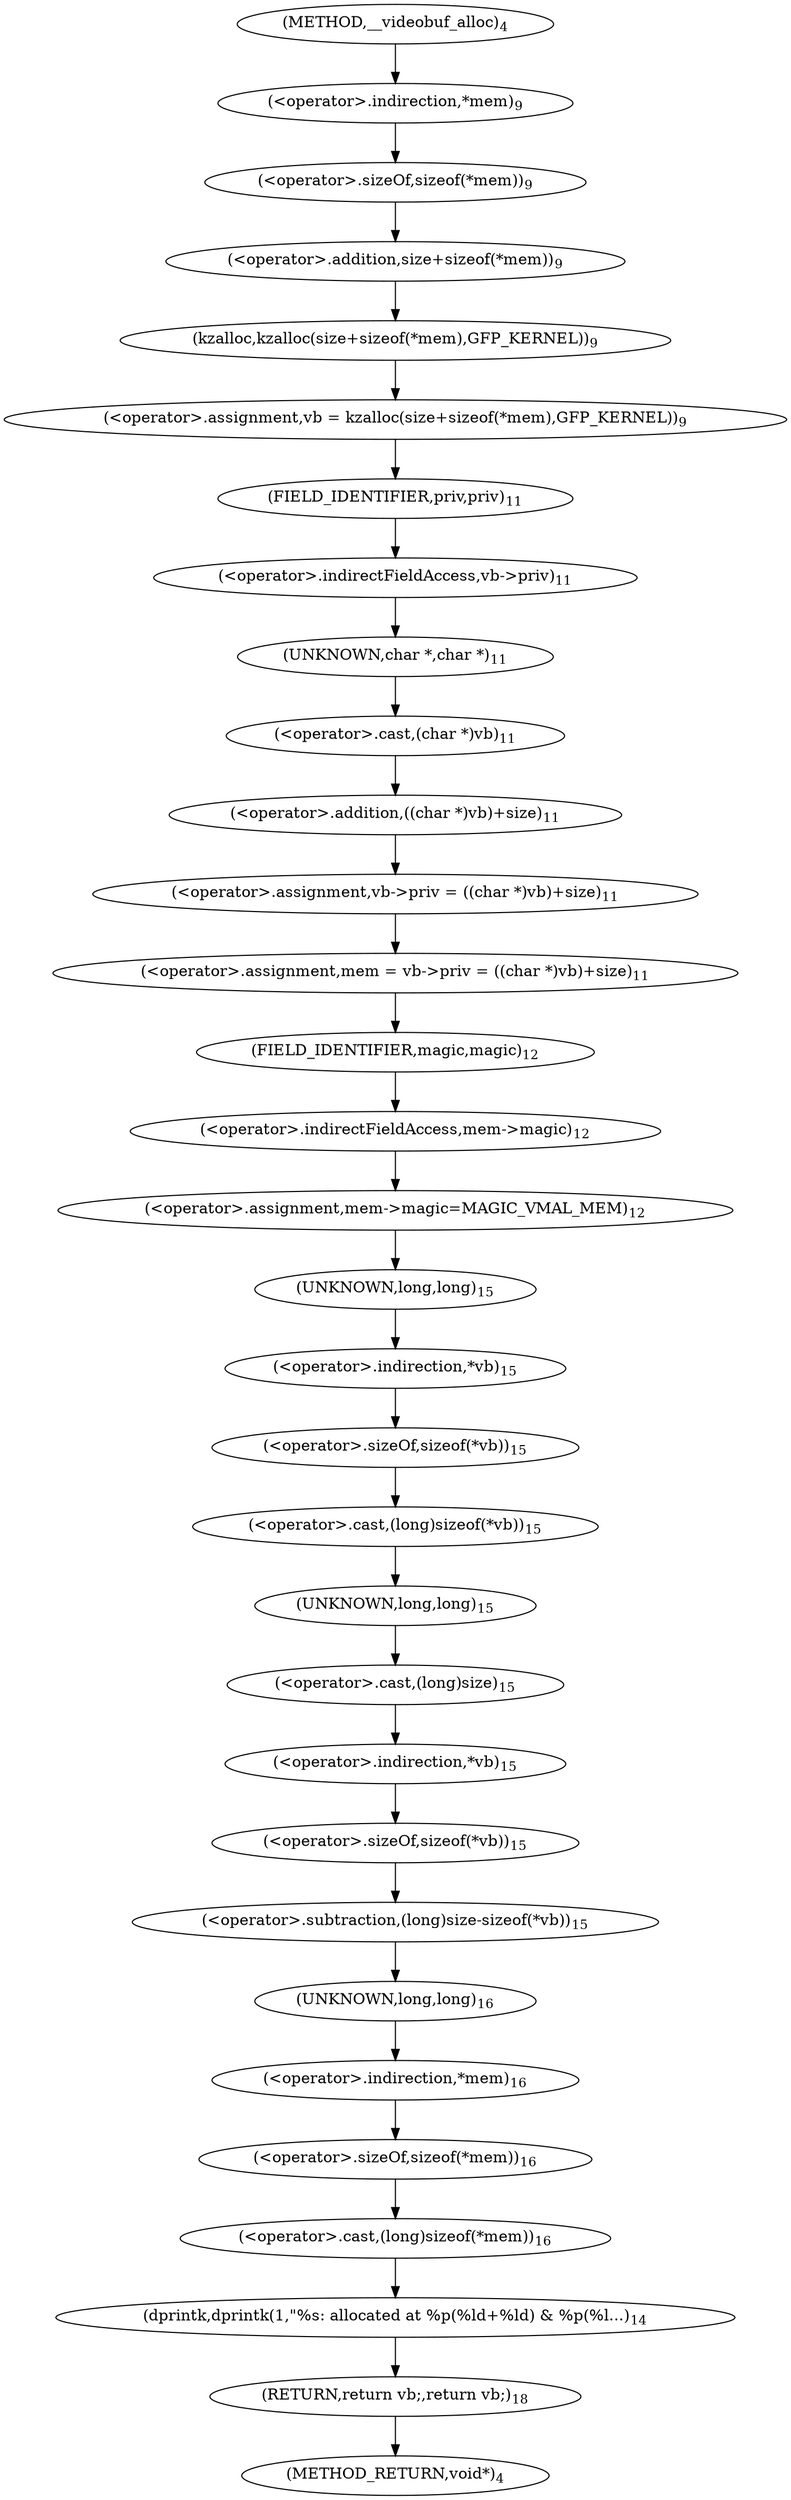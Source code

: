 digraph "__videobuf_alloc" {  
"30064771072" [label = <(&lt;operator&gt;.assignment,vb = kzalloc(size+sizeof(*mem),GFP_KERNEL))<SUB>9</SUB>> ]
"30064771077" [label = <(&lt;operator&gt;.assignment,mem = vb-&gt;priv = ((char *)vb)+size)<SUB>11</SUB>> ]
"30064771082" [label = <(&lt;operator&gt;.assignment,mem-&gt;magic=MAGIC_VMAL_MEM)<SUB>12</SUB>> ]
"30064771084" [label = <(dprintk,dprintk(1,&quot;%s: allocated at %p(%ld+%ld) &amp; %p(%l...)<SUB>14</SUB>> ]
"146028888064" [label = <(RETURN,return vb;,return vb;)<SUB>18</SUB>> ]
"30064771073" [label = <(kzalloc,kzalloc(size+sizeof(*mem),GFP_KERNEL))<SUB>9</SUB>> ]
"30064771078" [label = <(&lt;operator&gt;.assignment,vb-&gt;priv = ((char *)vb)+size)<SUB>11</SUB>> ]
"30064771083" [label = <(&lt;operator&gt;.indirectFieldAccess,mem-&gt;magic)<SUB>12</SUB>> ]
"30064771085" [label = <(&lt;operator&gt;.cast,(long)sizeof(*vb))<SUB>15</SUB>> ]
"30064771088" [label = <(&lt;operator&gt;.subtraction,(long)size-sizeof(*vb))<SUB>15</SUB>> ]
"30064771092" [label = <(&lt;operator&gt;.cast,(long)sizeof(*mem))<SUB>16</SUB>> ]
"30064771074" [label = <(&lt;operator&gt;.addition,size+sizeof(*mem))<SUB>9</SUB>> ]
"30064771079" [label = <(&lt;operator&gt;.indirectFieldAccess,vb-&gt;priv)<SUB>11</SUB>> ]
"30064771080" [label = <(&lt;operator&gt;.addition,((char *)vb)+size)<SUB>11</SUB>> ]
"55834574849" [label = <(FIELD_IDENTIFIER,magic,magic)<SUB>12</SUB>> ]
"184683593729" [label = <(UNKNOWN,long,long)<SUB>15</SUB>> ]
"30064771086" [label = <(&lt;operator&gt;.sizeOf,sizeof(*vb))<SUB>15</SUB>> ]
"30064771089" [label = <(&lt;operator&gt;.cast,(long)size)<SUB>15</SUB>> ]
"30064771090" [label = <(&lt;operator&gt;.sizeOf,sizeof(*vb))<SUB>15</SUB>> ]
"184683593731" [label = <(UNKNOWN,long,long)<SUB>16</SUB>> ]
"30064771093" [label = <(&lt;operator&gt;.sizeOf,sizeof(*mem))<SUB>16</SUB>> ]
"30064771075" [label = <(&lt;operator&gt;.sizeOf,sizeof(*mem))<SUB>9</SUB>> ]
"55834574848" [label = <(FIELD_IDENTIFIER,priv,priv)<SUB>11</SUB>> ]
"30064771081" [label = <(&lt;operator&gt;.cast,(char *)vb)<SUB>11</SUB>> ]
"30064771087" [label = <(&lt;operator&gt;.indirection,*vb)<SUB>15</SUB>> ]
"184683593730" [label = <(UNKNOWN,long,long)<SUB>15</SUB>> ]
"30064771091" [label = <(&lt;operator&gt;.indirection,*vb)<SUB>15</SUB>> ]
"30064771094" [label = <(&lt;operator&gt;.indirection,*mem)<SUB>16</SUB>> ]
"30064771076" [label = <(&lt;operator&gt;.indirection,*mem)<SUB>9</SUB>> ]
"184683593728" [label = <(UNKNOWN,char *,char *)<SUB>11</SUB>> ]
"111669149697" [label = <(METHOD,__videobuf_alloc)<SUB>4</SUB>> ]
"128849018880" [label = <(METHOD_RETURN,void*)<SUB>4</SUB>> ]
  "30064771072" -> "55834574848" 
  "30064771077" -> "55834574849" 
  "30064771082" -> "184683593729" 
  "30064771084" -> "146028888064" 
  "146028888064" -> "128849018880" 
  "30064771073" -> "30064771072" 
  "30064771078" -> "30064771077" 
  "30064771083" -> "30064771082" 
  "30064771085" -> "184683593730" 
  "30064771088" -> "184683593731" 
  "30064771092" -> "30064771084" 
  "30064771074" -> "30064771073" 
  "30064771079" -> "184683593728" 
  "30064771080" -> "30064771078" 
  "55834574849" -> "30064771083" 
  "184683593729" -> "30064771087" 
  "30064771086" -> "30064771085" 
  "30064771089" -> "30064771091" 
  "30064771090" -> "30064771088" 
  "184683593731" -> "30064771094" 
  "30064771093" -> "30064771092" 
  "30064771075" -> "30064771074" 
  "55834574848" -> "30064771079" 
  "30064771081" -> "30064771080" 
  "30064771087" -> "30064771086" 
  "184683593730" -> "30064771089" 
  "30064771091" -> "30064771090" 
  "30064771094" -> "30064771093" 
  "30064771076" -> "30064771075" 
  "184683593728" -> "30064771081" 
  "111669149697" -> "30064771076" 
}
